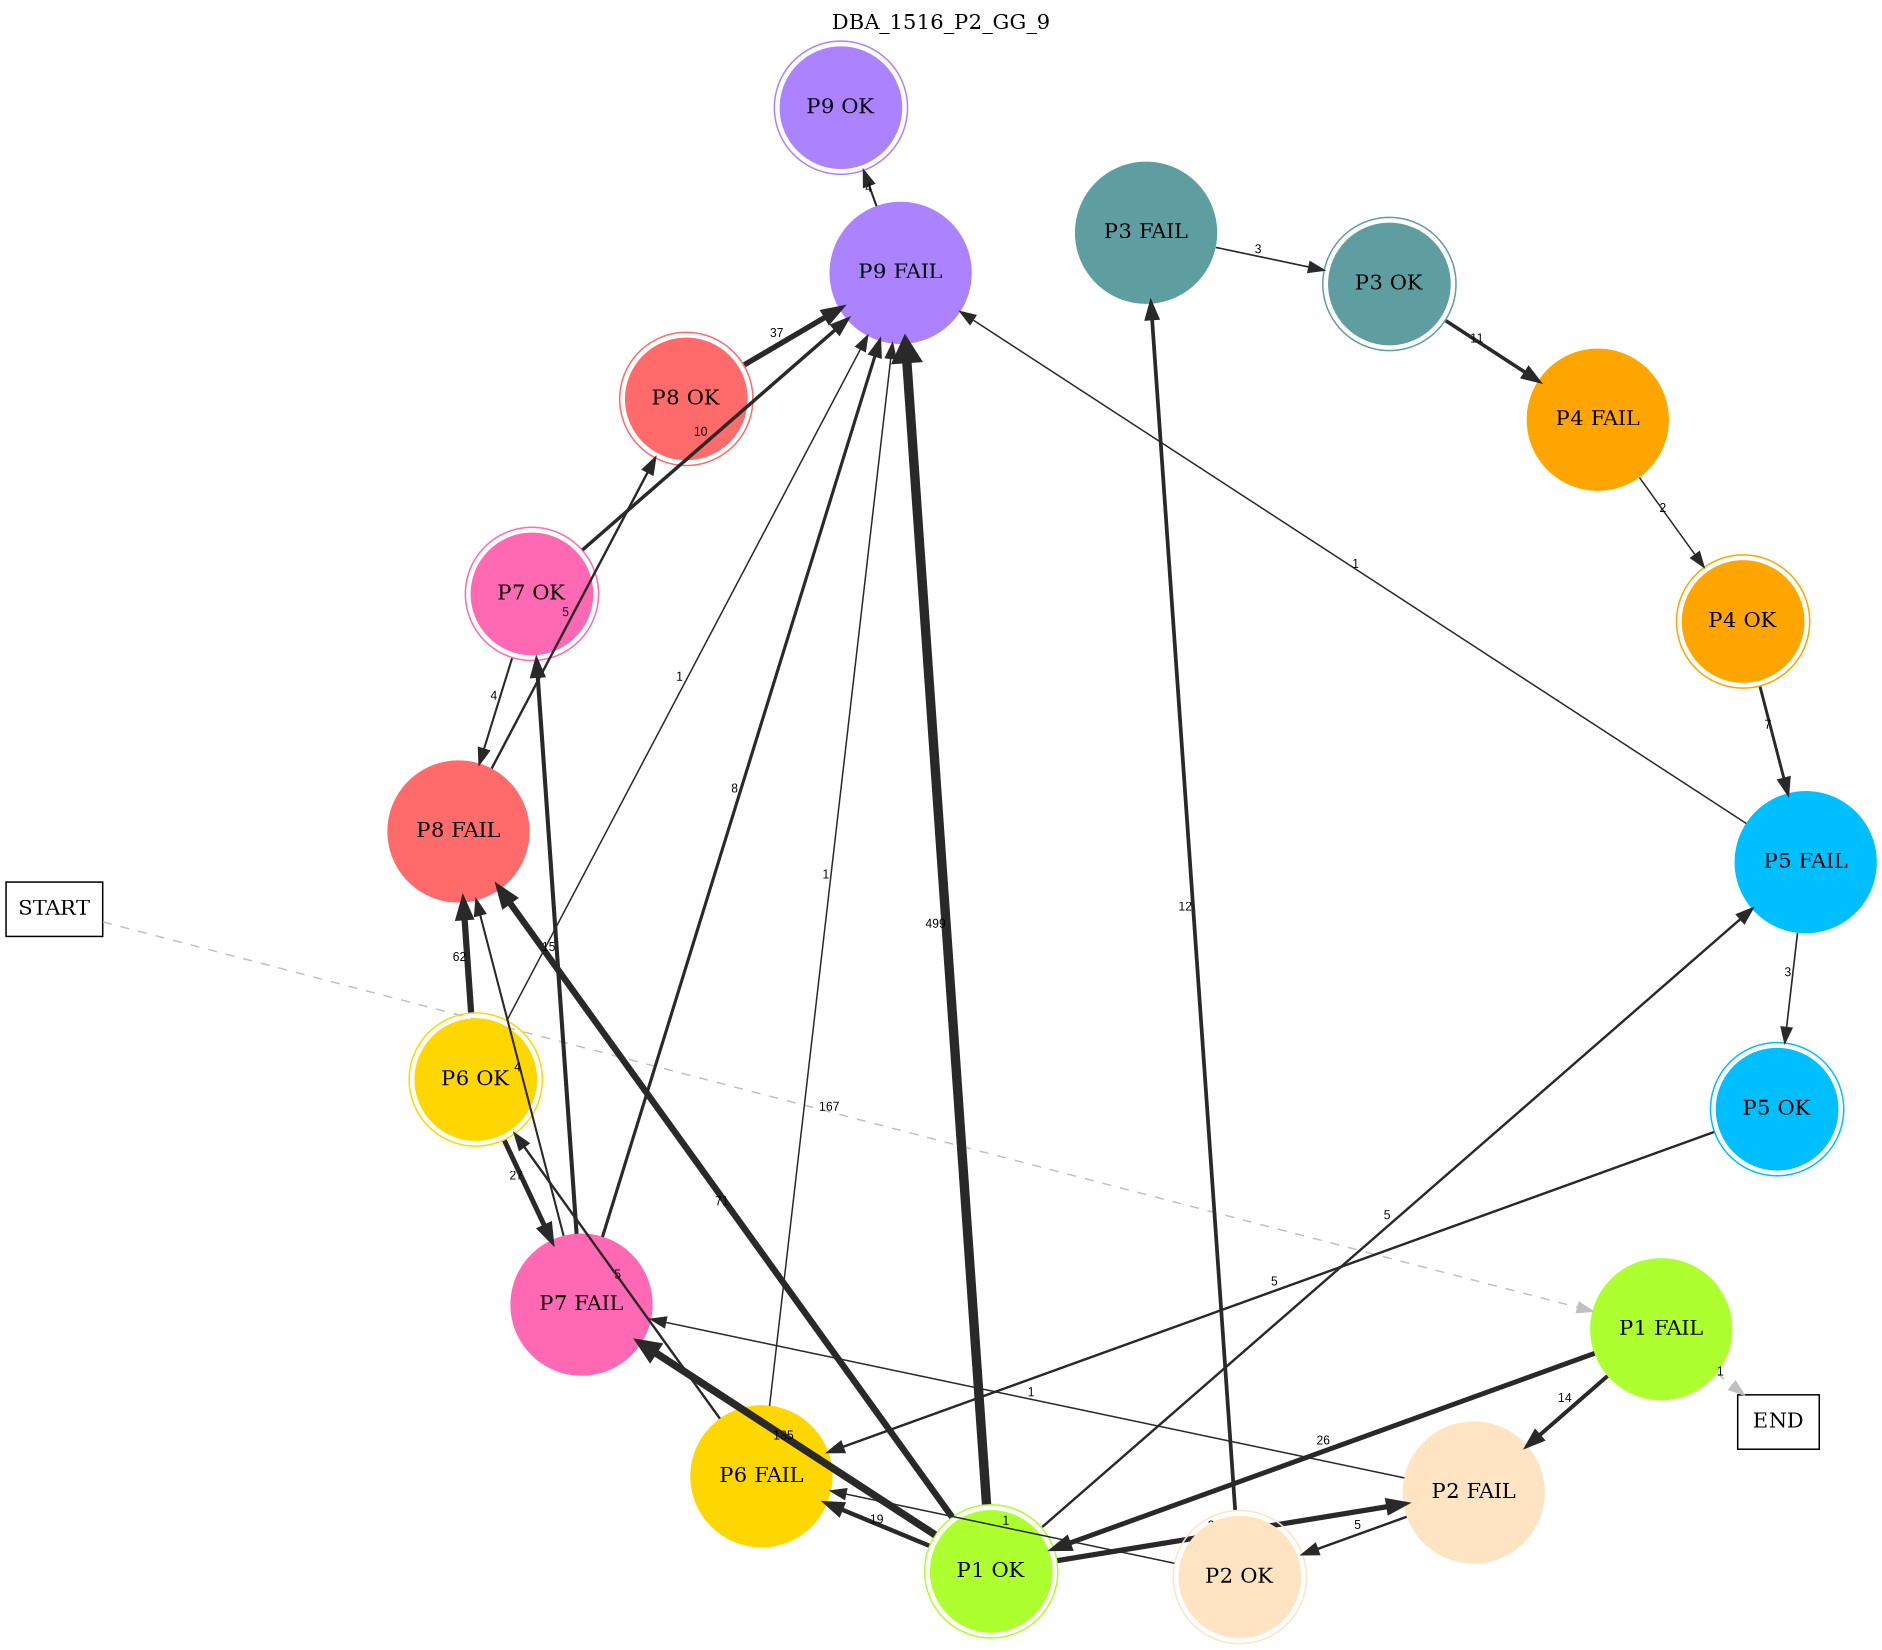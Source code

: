 digraph DBA_1516_P2_GG_9 {
	labelloc="t";
	label=DBA_1516_P2_GG_9;
	dpi = 150
	size="16,11!";
	margin = 0;
layout=circo;
"START" [shape=box, fillcolor=white, style=filled, color=black]
"P1 FAIL" [shape=circle, color=greenyellow, style=filled]
"P1 OK" [shape=circle, color=greenyellow, peripheries=2, style=filled]
"P2 FAIL" [shape=circle, color=bisque, style=filled]
"P2 OK" [shape=circle, color=bisque, peripheries=2, style=filled]
"P3 FAIL" [shape=circle, color=cadetblue, style=filled]
"P3 OK" [shape=circle, color=cadetblue, peripheries=2, style=filled]
"P4 FAIL" [shape=circle, color=orange, style=filled]
"P4 OK" [shape=circle, color=orange, peripheries=2, style=filled]
"P5 FAIL" [shape=circle, color=deepskyblue, style=filled]
"P5 OK" [shape=circle, color=deepskyblue, peripheries=2, style=filled]
"P6 FAIL" [shape=circle, color=gold, style=filled]
"P6 OK" [shape=circle, color=gold, peripheries=2, style=filled]
"P7 FAIL" [shape=circle, color=hotpink, style=filled]
"P8 FAIL" [shape=circle, color=indianred1, style=filled]
"P8 OK" [shape=circle, color=indianred1, peripheries=2, style=filled]
"P9 FAIL" [shape=circle, color=mediumpurple1, style=filled]
"P7 OK" [shape=circle, color=hotpink, peripheries=2, style=filled]
"P9 OK" [shape=circle, color=mediumpurple1, peripheries=2, style=filled]
"END" [shape=box, fillcolor=white, style=filled, color=black]
"START" -> "P1 FAIL" [ style = dashed color=grey label ="167" labelfloat=false fontname="Arial" fontsize=8]

"P1 FAIL" -> "P1 OK" [ color=grey16 penwidth = "3.25809653802148"label ="26" labelfloat=false fontname="Arial" fontsize=8]

"P1 FAIL" -> "P2 FAIL" [ color=grey16 penwidth = "2.63905732961526"label ="14" labelfloat=false fontname="Arial" fontsize=8]

"P1 FAIL" -> "END" [ style = dashed color=grey label ="1" labelfloat=false fontname="Arial" fontsize=8]

"P1 OK" -> "P2 FAIL" [ color=grey16 penwidth = "3.46573590279973"label ="32" labelfloat=false fontname="Arial" fontsize=8]

"P1 OK" -> "P5 FAIL" [ color=grey16 penwidth = "1.6094379124341"label ="5" labelfloat=false fontname="Arial" fontsize=8]

"P1 OK" -> "P6 FAIL" [ color=grey16 penwidth = "2.94443897916644"label ="19" labelfloat=false fontname="Arial" fontsize=8]

"P1 OK" -> "P7 FAIL" [ color=grey16 penwidth = "4.90527477843843"label ="135" labelfloat=false fontname="Arial" fontsize=8]

"P1 OK" -> "P8 FAIL" [ color=grey16 penwidth = "4.26267987704132"label ="71" labelfloat=false fontname="Arial" fontsize=8]

"P1 OK" -> "P9 FAIL" [ color=grey16 penwidth = "6.21260609575152"label ="499" labelfloat=false fontname="Arial" fontsize=8]

"P2 FAIL" -> "P2 OK" [ color=grey16 penwidth = "1.6094379124341"label ="5" labelfloat=false fontname="Arial" fontsize=8]

"P2 FAIL" -> "P7 FAIL" [ color=grey16 penwidth = "1"label ="1" labelfloat=false fontname="Arial" fontsize=8]

"P2 OK" -> "P3 FAIL" [ color=grey16 penwidth = "2.484906649788"label ="12" labelfloat=false fontname="Arial" fontsize=8]

"P2 OK" -> "P6 FAIL" [ color=grey16 penwidth = "1"label ="1" labelfloat=false fontname="Arial" fontsize=8]

"P3 FAIL" -> "P3 OK" [ color=grey16 penwidth = "1.09861228866811"label ="3" labelfloat=false fontname="Arial" fontsize=8]

"P3 OK" -> "P4 FAIL" [ color=grey16 penwidth = "2.39789527279837"label ="11" labelfloat=false fontname="Arial" fontsize=8]

"P4 FAIL" -> "P4 OK" [ color=grey16 penwidth = "1"label ="2" labelfloat=false fontname="Arial" fontsize=8]

"P4 OK" -> "P5 FAIL" [ color=grey16 penwidth = "1.94591014905531"label ="7" labelfloat=false fontname="Arial" fontsize=8]

"P5 FAIL" -> "P5 OK" [ color=grey16 penwidth = "1.09861228866811"label ="3" labelfloat=false fontname="Arial" fontsize=8]

"P5 FAIL" -> "P9 FAIL" [ color=grey16 penwidth = "1"label ="1" labelfloat=false fontname="Arial" fontsize=8]

"P5 OK" -> "P6 FAIL" [ color=grey16 penwidth = "1.6094379124341"label ="5" labelfloat=false fontname="Arial" fontsize=8]

"P6 FAIL" -> "P6 OK" [ color=grey16 penwidth = "1.6094379124341"label ="5" labelfloat=false fontname="Arial" fontsize=8]

"P6 FAIL" -> "P9 FAIL" [ color=grey16 penwidth = "1"label ="1" labelfloat=false fontname="Arial" fontsize=8]

"P6 OK" -> "P7 FAIL" [ color=grey16 penwidth = "3.29583686600433"label ="27" labelfloat=false fontname="Arial" fontsize=8]

"P6 OK" -> "P8 FAIL" [ color=grey16 penwidth = "4.12713438504509"label ="62" labelfloat=false fontname="Arial" fontsize=8]

"P6 OK" -> "P9 FAIL" [ color=grey16 penwidth = "1"label ="1" labelfloat=false fontname="Arial" fontsize=8]

"P7 FAIL" -> "P8 FAIL" [ color=grey16 penwidth = "1.38629436111989"label ="4" labelfloat=false fontname="Arial" fontsize=8]

"P7 FAIL" -> "P9 FAIL" [ color=grey16 penwidth = "2.07944154167984"label ="8" labelfloat=false fontname="Arial" fontsize=8]

"P7 FAIL" -> "P7 OK" [ color=grey16 penwidth = "2.70805020110221"label ="15" labelfloat=false fontname="Arial" fontsize=8]

"P8 FAIL" -> "P8 OK" [ color=grey16 penwidth = "1.6094379124341"label ="5" labelfloat=false fontname="Arial" fontsize=8]

"P8 OK" -> "P9 FAIL" [ color=grey16 penwidth = "3.61091791264422"label ="37" labelfloat=false fontname="Arial" fontsize=8]

"P9 FAIL" -> "P9 OK" [ color=grey16 penwidth = "1.38629436111989"label ="4" labelfloat=false fontname="Arial" fontsize=8]

"P7 OK" -> "P8 FAIL" [ color=grey16 penwidth = "1.38629436111989"label ="4" labelfloat=false fontname="Arial" fontsize=8]

"P7 OK" -> "P9 FAIL" [ color=grey16 penwidth = "2.30258509299405"label ="10" labelfloat=false fontname="Arial" fontsize=8]

}
